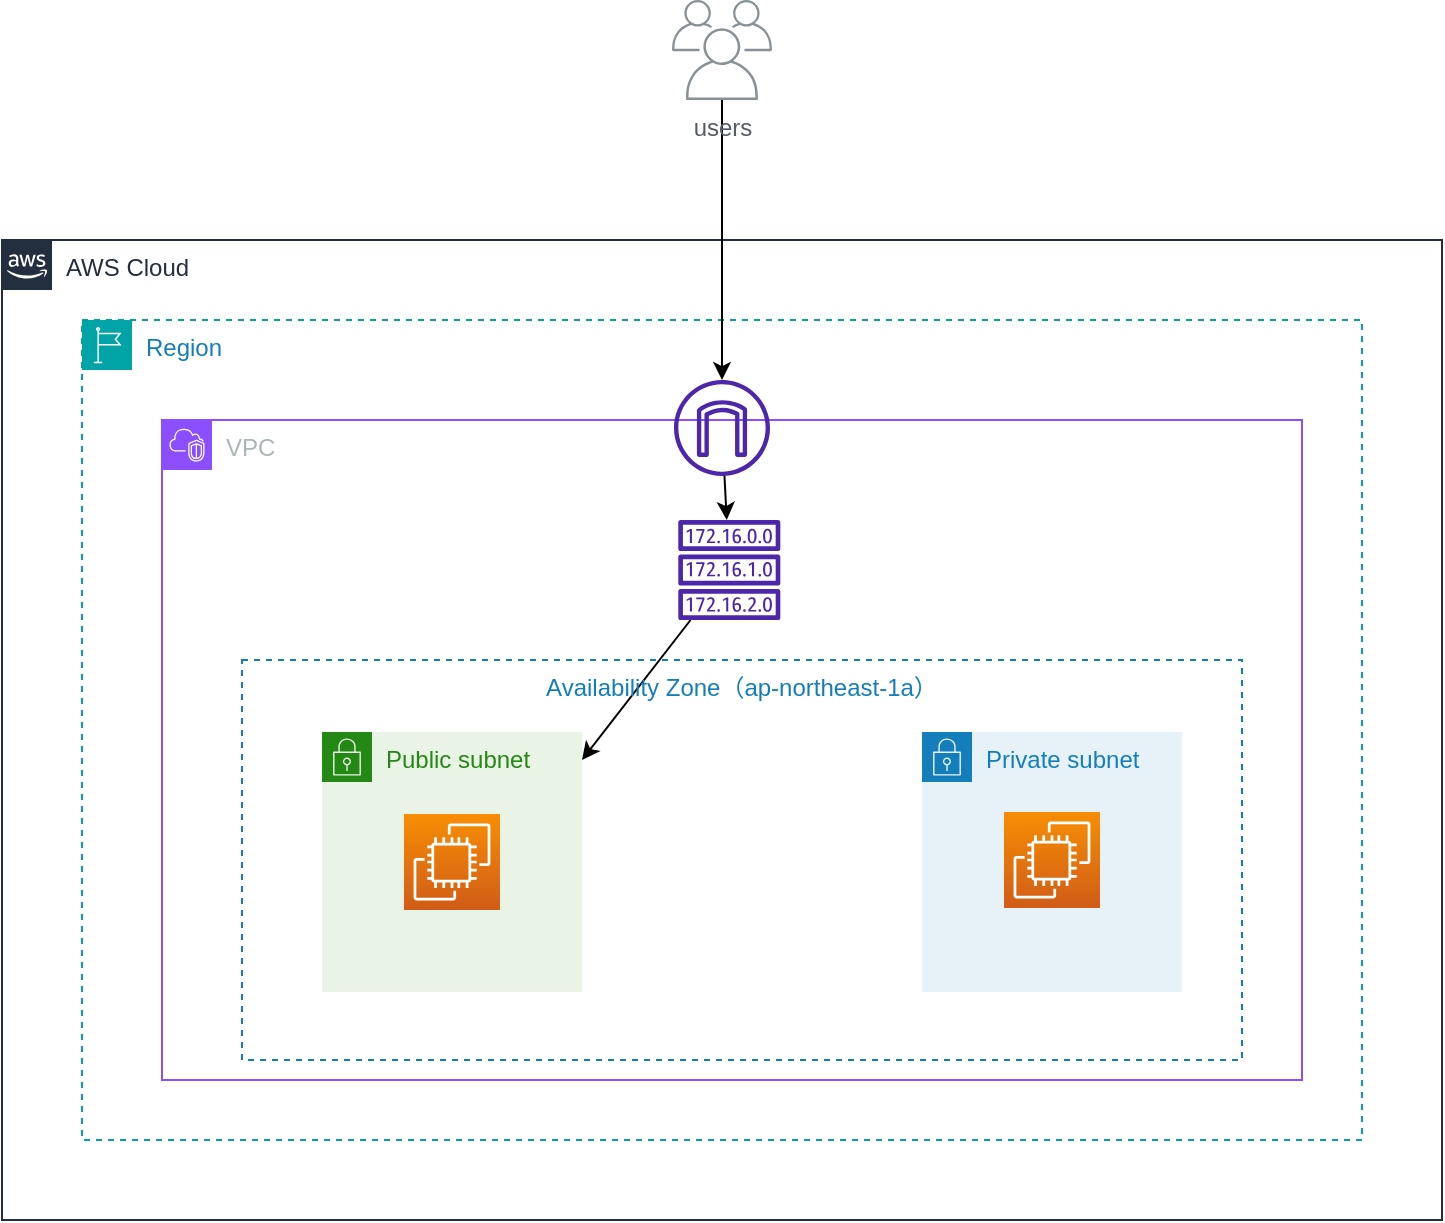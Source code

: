 <mxfile>
    <diagram name="Page-1" id="QWekq_KpHwstblBjVCmk">
        <mxGraphModel dx="681" dy="439" grid="1" gridSize="10" guides="1" tooltips="1" connect="1" arrows="1" fold="1" page="1" pageScale="1" pageWidth="850" pageHeight="1100" math="0" shadow="0">
            <root>
                <mxCell id="0"/>
                <mxCell id="1" parent="0"/>
                <mxCell id="G1l0p_u_Vvcv3VKoYz0J-1" value="AWS Cloud" style="points=[[0,0],[0.25,0],[0.5,0],[0.75,0],[1,0],[1,0.25],[1,0.5],[1,0.75],[1,1],[0.75,1],[0.5,1],[0.25,1],[0,1],[0,0.75],[0,0.5],[0,0.25]];outlineConnect=0;gradientColor=none;html=1;whiteSpace=wrap;fontSize=12;fontStyle=0;container=1;pointerEvents=0;collapsible=0;recursiveResize=0;shape=mxgraph.aws4.group;grIcon=mxgraph.aws4.group_aws_cloud_alt;strokeColor=#232F3E;fillColor=none;verticalAlign=top;align=left;spacingLeft=30;fontColor=#232F3E;dashed=0;" parent="1" vertex="1">
                    <mxGeometry x="80" y="160" width="720" height="490" as="geometry"/>
                </mxCell>
                <mxCell id="hZko81uzGm6OI2TYv_ht-4" value="Region" style="points=[[0,0],[0.25,0],[0.5,0],[0.75,0],[1,0],[1,0.25],[1,0.5],[1,0.75],[1,1],[0.75,1],[0.5,1],[0.25,1],[0,1],[0,0.75],[0,0.5],[0,0.25]];outlineConnect=0;gradientColor=none;html=1;whiteSpace=wrap;fontSize=12;fontStyle=0;container=1;pointerEvents=0;collapsible=0;recursiveResize=0;shape=mxgraph.aws4.group;grIcon=mxgraph.aws4.group_region;strokeColor=#00A4A6;fillColor=none;verticalAlign=top;align=left;spacingLeft=30;fontColor=#147EBA;dashed=1;" parent="G1l0p_u_Vvcv3VKoYz0J-1" vertex="1">
                    <mxGeometry x="40" y="40" width="640" height="410" as="geometry"/>
                </mxCell>
                <mxCell id="hZko81uzGm6OI2TYv_ht-2" value="VPC" style="points=[[0,0],[0.25,0],[0.5,0],[0.75,0],[1,0],[1,0.25],[1,0.5],[1,0.75],[1,1],[0.75,1],[0.5,1],[0.25,1],[0,1],[0,0.75],[0,0.5],[0,0.25]];outlineConnect=0;gradientColor=none;html=1;whiteSpace=wrap;fontSize=12;fontStyle=0;container=1;pointerEvents=0;collapsible=0;recursiveResize=0;shape=mxgraph.aws4.group;grIcon=mxgraph.aws4.group_vpc2;strokeColor=#8C4FFF;fillColor=none;verticalAlign=top;align=left;spacingLeft=30;fontColor=#AAB7B8;dashed=0;" parent="hZko81uzGm6OI2TYv_ht-4" vertex="1">
                    <mxGeometry x="40" y="50" width="570" height="330" as="geometry"/>
                </mxCell>
                <mxCell id="20" style="edgeStyle=none;html=1;entryX=0.34;entryY=0.25;entryDx=0;entryDy=0;entryPerimeter=0;" parent="hZko81uzGm6OI2TYv_ht-2" source="7" target="14" edge="1">
                    <mxGeometry relative="1" as="geometry"/>
                </mxCell>
                <mxCell id="7" value="" style="sketch=0;outlineConnect=0;fontColor=#232F3E;gradientColor=none;fillColor=#4D27AA;strokeColor=none;dashed=0;verticalLabelPosition=bottom;verticalAlign=top;align=center;html=1;fontSize=12;fontStyle=0;aspect=fixed;pointerEvents=1;shape=mxgraph.aws4.route_table;" parent="hZko81uzGm6OI2TYv_ht-2" vertex="1">
                    <mxGeometry x="258" y="50" width="51.31" height="50" as="geometry"/>
                </mxCell>
                <mxCell id="9" value="Public subnet" style="points=[[0,0],[0.25,0],[0.5,0],[0.75,0],[1,0],[1,0.25],[1,0.5],[1,0.75],[1,1],[0.75,1],[0.5,1],[0.25,1],[0,1],[0,0.75],[0,0.5],[0,0.25]];outlineConnect=0;gradientColor=none;html=1;whiteSpace=wrap;fontSize=12;fontStyle=0;container=1;pointerEvents=0;collapsible=0;recursiveResize=0;shape=mxgraph.aws4.group;grIcon=mxgraph.aws4.group_security_group;grStroke=0;strokeColor=#248814;fillColor=#E9F3E6;verticalAlign=top;align=left;spacingLeft=30;fontColor=#248814;dashed=0;" parent="hZko81uzGm6OI2TYv_ht-2" vertex="1">
                    <mxGeometry x="80" y="156" width="130" height="130" as="geometry"/>
                </mxCell>
                <mxCell id="11" value="Private subnet" style="points=[[0,0],[0.25,0],[0.5,0],[0.75,0],[1,0],[1,0.25],[1,0.5],[1,0.75],[1,1],[0.75,1],[0.5,1],[0.25,1],[0,1],[0,0.75],[0,0.5],[0,0.25]];outlineConnect=0;gradientColor=none;html=1;whiteSpace=wrap;fontSize=12;fontStyle=0;container=1;pointerEvents=0;collapsible=0;recursiveResize=0;shape=mxgraph.aws4.group;grIcon=mxgraph.aws4.group_security_group;grStroke=0;strokeColor=#147EBA;fillColor=#E6F2F8;verticalAlign=top;align=left;spacingLeft=30;fontColor=#147EBA;dashed=0;" parent="hZko81uzGm6OI2TYv_ht-2" vertex="1">
                    <mxGeometry x="380" y="156" width="130" height="130" as="geometry"/>
                </mxCell>
                <mxCell id="14" value="Availability Zone（ap-northeast-1a）" style="fillColor=none;strokeColor=#147EBA;dashed=1;verticalAlign=top;fontStyle=0;fontColor=#147EBA;" parent="hZko81uzGm6OI2TYv_ht-2" vertex="1">
                    <mxGeometry x="40" y="120" width="500" height="200" as="geometry"/>
                </mxCell>
                <mxCell id="21" value="" style="sketch=0;points=[[0,0,0],[0.25,0,0],[0.5,0,0],[0.75,0,0],[1,0,0],[0,1,0],[0.25,1,0],[0.5,1,0],[0.75,1,0],[1,1,0],[0,0.25,0],[0,0.5,0],[0,0.75,0],[1,0.25,0],[1,0.5,0],[1,0.75,0]];outlineConnect=0;fontColor=#232F3E;gradientColor=#F78E04;gradientDirection=north;fillColor=#D05C17;strokeColor=#ffffff;dashed=0;verticalLabelPosition=bottom;verticalAlign=top;align=center;html=1;fontSize=12;fontStyle=0;aspect=fixed;shape=mxgraph.aws4.resourceIcon;resIcon=mxgraph.aws4.ec2;" vertex="1" parent="hZko81uzGm6OI2TYv_ht-2">
                    <mxGeometry x="121" y="197" width="48" height="48" as="geometry"/>
                </mxCell>
                <mxCell id="22" value="" style="sketch=0;points=[[0,0,0],[0.25,0,0],[0.5,0,0],[0.75,0,0],[1,0,0],[0,1,0],[0.25,1,0],[0.5,1,0],[0.75,1,0],[1,1,0],[0,0.25,0],[0,0.5,0],[0,0.75,0],[1,0.25,0],[1,0.5,0],[1,0.75,0]];outlineConnect=0;fontColor=#232F3E;gradientColor=#F78E04;gradientDirection=north;fillColor=#D05C17;strokeColor=#ffffff;dashed=0;verticalLabelPosition=bottom;verticalAlign=top;align=center;html=1;fontSize=12;fontStyle=0;aspect=fixed;shape=mxgraph.aws4.resourceIcon;resIcon=mxgraph.aws4.ec2;" vertex="1" parent="hZko81uzGm6OI2TYv_ht-2">
                    <mxGeometry x="421" y="196" width="48" height="48" as="geometry"/>
                </mxCell>
                <mxCell id="17" value="" style="edgeStyle=none;html=1;" parent="hZko81uzGm6OI2TYv_ht-4" source="6" target="7" edge="1">
                    <mxGeometry relative="1" as="geometry"/>
                </mxCell>
                <mxCell id="6" value="" style="sketch=0;outlineConnect=0;fontColor=#232F3E;gradientColor=none;fillColor=#4D27AA;strokeColor=none;dashed=0;verticalLabelPosition=bottom;verticalAlign=top;align=center;html=1;fontSize=12;fontStyle=0;aspect=fixed;pointerEvents=1;shape=mxgraph.aws4.internet_gateway;" parent="hZko81uzGm6OI2TYv_ht-4" vertex="1">
                    <mxGeometry x="296" y="30" width="48" height="48" as="geometry"/>
                </mxCell>
                <mxCell id="16" style="edgeStyle=none;html=1;" parent="1" source="15" target="6" edge="1">
                    <mxGeometry relative="1" as="geometry"/>
                </mxCell>
                <mxCell id="15" value="users" style="sketch=0;outlineConnect=0;gradientColor=none;fontColor=#545B64;strokeColor=none;fillColor=#879196;dashed=0;verticalLabelPosition=bottom;verticalAlign=top;align=center;html=1;fontSize=12;fontStyle=0;aspect=fixed;shape=mxgraph.aws4.illustration_users;pointerEvents=1" parent="1" vertex="1">
                    <mxGeometry x="415" y="40" width="50" height="50" as="geometry"/>
                </mxCell>
            </root>
        </mxGraphModel>
    </diagram>
</mxfile>
